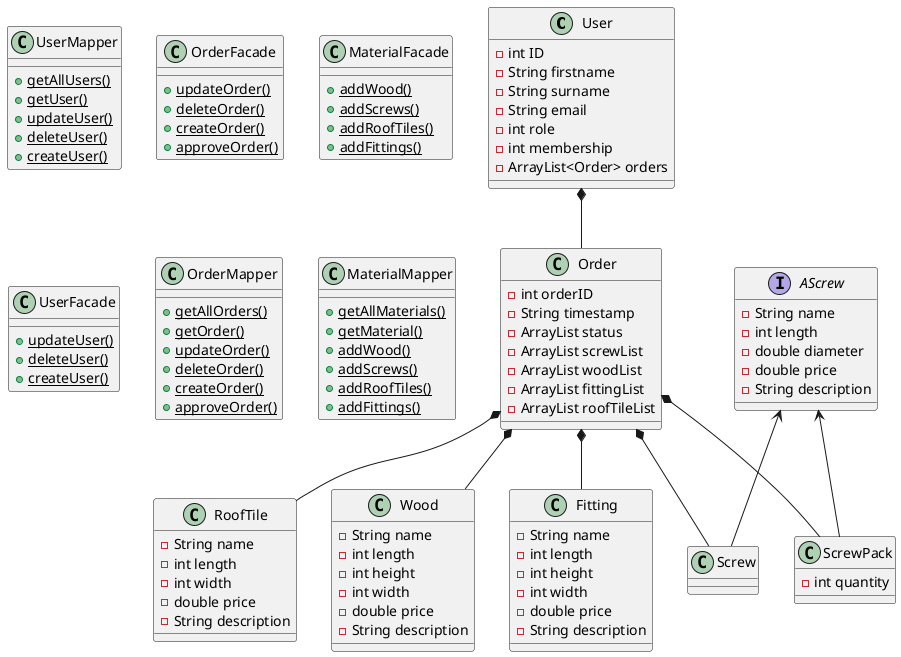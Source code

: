 @startuml
'https://plantuml.com/class-diagram

class User {
-int ID
-String firstname
-String surname
-String email
-int role
-int membership
-ArrayList<Order> orders
}

class Order {
-int orderID
-String timestamp
-ArrayList status
-ArrayList screwList
-ArrayList woodList
-ArrayList fittingList
-ArrayList roofTileList
}

class UserMapper{
+ {static} getAllUsers()
+ {static} getUser()
+ {static} updateUser()
+ {static} deleteUser()
+ {static} createUser()
}

class OrderFacade{
+ {static} updateOrder()
+ {static} deleteOrder()
+ {static} createOrder()
+ {static} approveOrder()
}

class MaterialFacade{
+ {static} addWood()
+ {static} addScrews()
+ {static} addRoofTiles()
+ {static} addFittings()
}

class UserFacade{
+ {static} updateUser()
+ {static} deleteUser()
+ {static} createUser()
}


class OrderMapper{
+ {static} getAllOrders()
+ {static} getOrder()
+ {static} updateOrder()
+ {static} deleteOrder()
+ {static} createOrder()
+ {static} approveOrder()
}

class MaterialMapper{
+ {static} getAllMaterials()
+ {static} getMaterial()
+ {static} addWood()
+ {static} addScrews()
+ {static} addRoofTiles()
+ {static} addFittings()

}

class RoofTile{
-String name
-int length
-int width
-double price
-String description
}

class Wood{
-String name
-int length
-int height
-int width
-double price
-String description
}

class Fitting{
-String name
-int length
-int height
-int width
-double price
-String description

}

interface AScrew{
-String name
-int length
-double diameter
-double price
-String description

}

class ScrewPack{
-int quantity
}

class Screw{
}

Order *-- Screw
Order *-- ScrewPack
Order *-- Fitting
Order *-- RoofTile
Order *-- Wood
User *-- Order
AScrew <-- ScrewPack
AScrew <-- Screw

@enduml
